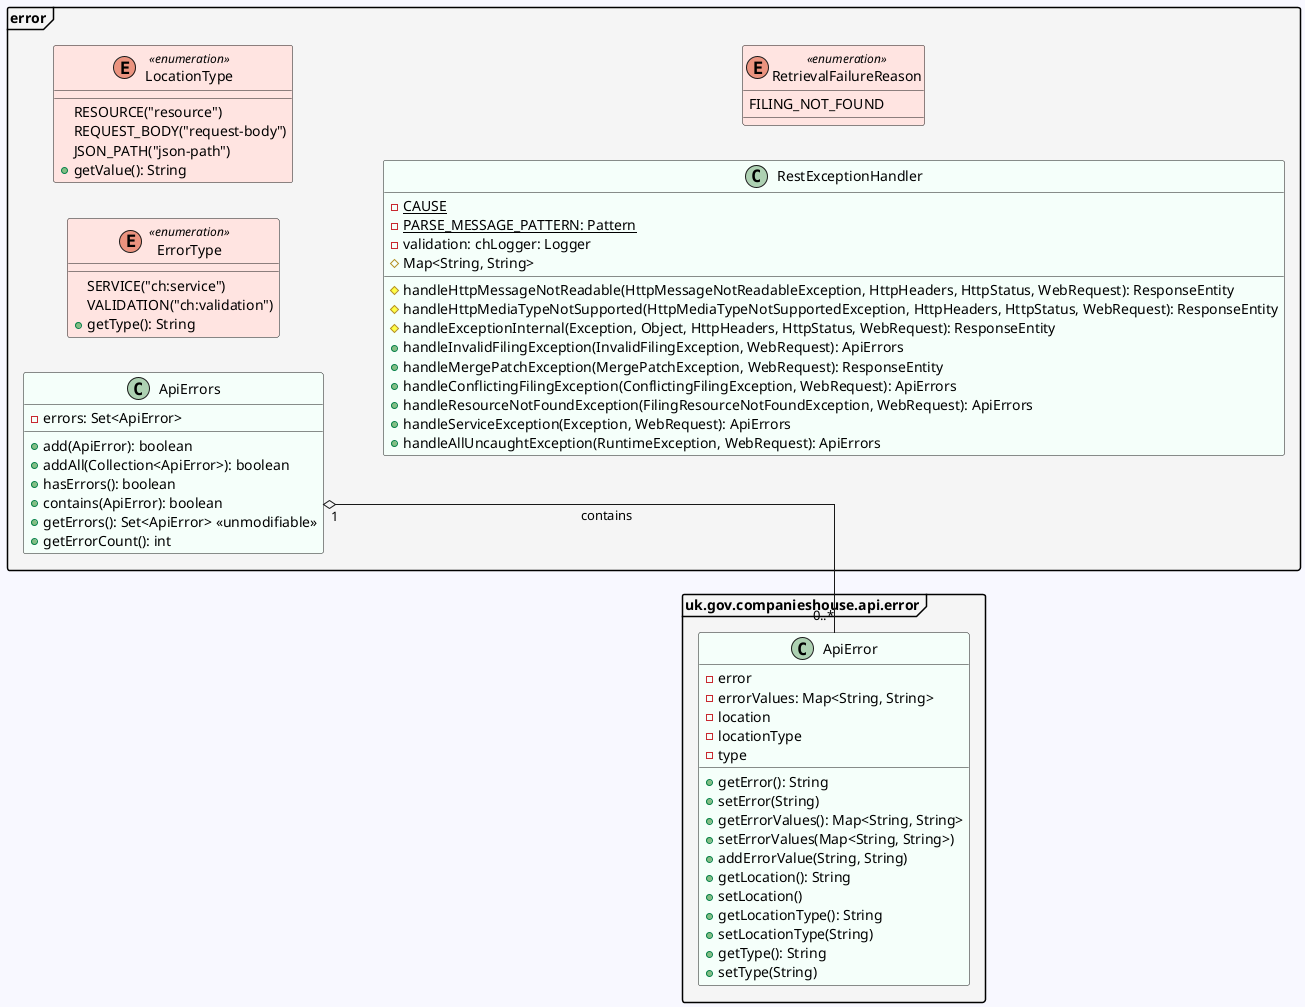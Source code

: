 @startuml
'https://plantuml.com/class-diagram
'interface Collection<E>
'interface Set<E>
skinparam BackgroundColor GhostWhite
skinparam ArrowPadding 2
skinparam linetype ortho
skinparam PackageBackgroundColor WhiteSmoke
skinparam packageStyle frame
'for grouping package names
set separator none
left to right direction

skinparam class {
  BackgroundColor MintCream
}
skinparam class<<enumeration>> {
  BackgroundColor MistyRose
}

package uk.gov.companieshouse.api.error {

    class ApiError {
        -error
        -errorValues: Map<String, String>
        -location
        -locationType
        -type

        +getError(): String
        +setError(String)
        +getErrorValues(): Map<String, String>
        +setErrorValues(Map<String, String>)
        +addErrorValue(String, String)
        +getLocation(): String
        +setLocation()
        +getLocationType(): String
        +setLocationType(String)
        +getType(): String
        +setType(String)
    }
}

package error {
    enum ErrorType <<enumeration>> {
        SERVICE("ch:service")
        VALIDATION("ch:validation")
        +getType(): String
    }

    enum LocationType <<enumeration>> {
        RESOURCE("resource")
        REQUEST_BODY("request-body")
        JSON_PATH("json-path")
        +getValue(): String
    }


    class ApiErrors {
    -errors: Set<ApiError>

    +add(ApiError): boolean
    +addAll(Collection<ApiError>): boolean
    +hasErrors(): boolean
    +contains(ApiError): boolean
    +getErrors(): Set<ApiError> <<unmodifiable>>
    +getErrorCount(): int
    }

    class RestExceptionHandler {
        {static}-CAUSE
        {static}-PARSE_MESSAGE_PATTERN: Pattern
        -validation: chLogger: Logger
        #Map<String, String>
        #handleHttpMessageNotReadable(HttpMessageNotReadableException, HttpHeaders, HttpStatus, WebRequest): ResponseEntity
        #handleHttpMediaTypeNotSupported(HttpMediaTypeNotSupportedException, HttpHeaders, HttpStatus, WebRequest): ResponseEntity
        #handleExceptionInternal(Exception, Object, HttpHeaders, HttpStatus, WebRequest): ResponseEntity
        +handleInvalidFilingException(InvalidFilingException, WebRequest): ApiErrors
        +handleMergePatchException(MergePatchException, WebRequest): ResponseEntity
        +handleConflictingFilingException(ConflictingFilingException, WebRequest): ApiErrors
        +handleResourceNotFoundException(FilingResourceNotFoundException, WebRequest): ApiErrors
        +handleServiceException(Exception, WebRequest): ApiErrors
        +handleAllUncaughtException(RuntimeException, WebRequest): ApiErrors
    }

        enum RetrievalFailureReason <<enumeration>> {
                FILING_NOT_FOUND
            }

}

 ApiErrors"1" o-- "0..*" ApiError :"contains   "

@enduml